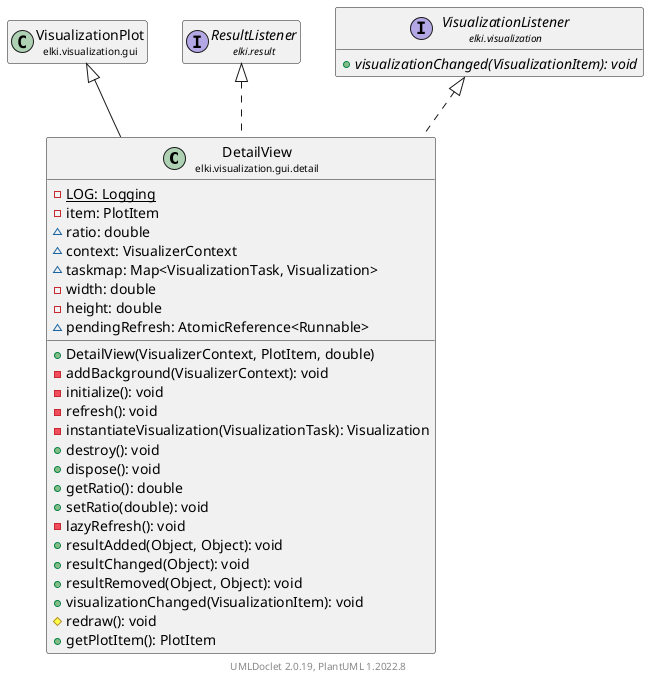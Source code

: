 @startuml
    remove .*\.(Instance|Par|Parameterizer|Factory)$
    set namespaceSeparator none
    hide empty fields
    hide empty methods

    class "<size:14>DetailView\n<size:10>elki.visualization.gui.detail" as elki.visualization.gui.detail.DetailView [[DetailView.html]] {
        {static} -LOG: Logging
        -item: PlotItem
        ~ratio: double
        ~context: VisualizerContext
        ~taskmap: Map<VisualizationTask, Visualization>
        -width: double
        -height: double
        ~pendingRefresh: AtomicReference<Runnable>
        +DetailView(VisualizerContext, PlotItem, double)
        -addBackground(VisualizerContext): void
        -initialize(): void
        -refresh(): void
        -instantiateVisualization(VisualizationTask): Visualization
        +destroy(): void
        +dispose(): void
        +getRatio(): double
        +setRatio(double): void
        -lazyRefresh(): void
        +resultAdded(Object, Object): void
        +resultChanged(Object): void
        +resultRemoved(Object, Object): void
        +visualizationChanged(VisualizationItem): void
        #redraw(): void
        +getPlotItem(): PlotItem
    }

    class "<size:14>VisualizationPlot\n<size:10>elki.visualization.gui" as elki.visualization.gui.VisualizationPlot [[../VisualizationPlot.html]]
    interface "<size:14>ResultListener\n<size:10>elki.result" as elki.result.ResultListener [[../../../result/ResultListener.html]]
    interface "<size:14>VisualizationListener\n<size:10>elki.visualization" as elki.visualization.VisualizationListener [[../../VisualizationListener.html]] {
        {abstract} +visualizationChanged(VisualizationItem): void
    }

    elki.visualization.gui.VisualizationPlot <|-- elki.visualization.gui.detail.DetailView
    elki.result.ResultListener <|.. elki.visualization.gui.detail.DetailView
    elki.visualization.VisualizationListener <|.. elki.visualization.gui.detail.DetailView

    center footer UMLDoclet 2.0.19, PlantUML 1.2022.8
@enduml

